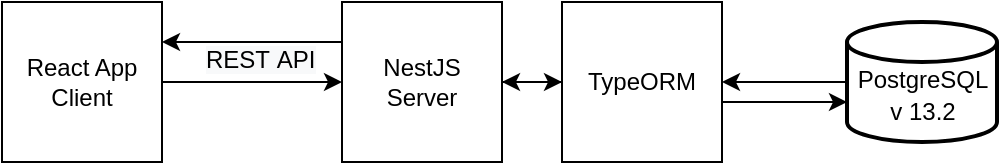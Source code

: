 <mxfile version="14.6.13" type="device"><diagram id="y_7KYcEFWp9tHcOCrUVZ" name="Page-1"><mxGraphModel dx="1566" dy="846" grid="0" gridSize="10" guides="1" tooltips="1" connect="1" arrows="1" fold="1" page="1" pageScale="1" pageWidth="1169" pageHeight="827" math="0" shadow="0"><root><mxCell id="0"/><mxCell id="1" parent="0"/><mxCell id="Be3h38w2uQI4inBca7rN-8" value="&lt;span style=&quot;color: rgba(0 , 0 , 0 , 0) ; font-family: monospace ; font-size: 0px ; background-color: rgb(248 , 249 , 250)&quot;&gt;%3CmxGraphModel%3E%3Croot%3E%3CmxCell%20id%3D%220%22%2F%3E%3CmxCell%20id%3D%221%22%20parent%3D%220%22%2F%3E%3CmxCell%20id%3D%222%22%20style%3D%22edgeStyle%3DorthogonalEdgeStyle%3Brounded%3D0%3BorthogonalLoop%3D1%3BjettySize%3Dauto%3Bhtml%3D1%3B%22%20edge%3D%221%22%20parent%3D%221%22%3E%3CmxGeometry%20relative%3D%221%22%20as%3D%22geometry%22%3E%3CArray%20as%3D%22points%22%2F%3E%3CmxPoint%20x%3D%22622.5%22%20y%3D%22330%22%20as%3D%22sourcePoint%22%2F%3E%3CmxPoint%20x%3D%22560%22%20y%3D%22330%22%20as%3D%22targetPoint%22%2F%3E%3C%2FmxGeometry%3E%3C%2FmxCell%3E%3C%2Froot%3E%3C%2FmxGraphModel%3E&lt;/span&gt;" style="edgeStyle=orthogonalEdgeStyle;rounded=0;orthogonalLoop=1;jettySize=auto;html=1;" parent="1" source="Be3h38w2uQI4inBca7rN-6" target="Be3h38w2uQI4inBca7rN-2" edge="1"><mxGeometry relative="1" as="geometry"><Array as="points"/><mxPoint x="860" y="330" as="sourcePoint"/></mxGeometry></mxCell><mxCell id="Be3h38w2uQI4inBca7rN-10" style="edgeStyle=orthogonalEdgeStyle;rounded=0;orthogonalLoop=1;jettySize=auto;html=1;" parent="1" source="Be3h38w2uQI4inBca7rN-1" target="Be3h38w2uQI4inBca7rN-2" edge="1"><mxGeometry relative="1" as="geometry"><Array as="points"><mxPoint x="480" y="330"/><mxPoint x="480" y="330"/></Array></mxGeometry></mxCell><mxCell id="Be3h38w2uQI4inBca7rN-1" value="NestJS&lt;br&gt;Server" style="whiteSpace=wrap;html=1;aspect=fixed;" parent="1" vertex="1"><mxGeometry x="370" y="290" width="80" height="80" as="geometry"/></mxCell><mxCell id="Be3h38w2uQI4inBca7rN-9" style="edgeStyle=orthogonalEdgeStyle;rounded=0;orthogonalLoop=1;jettySize=auto;html=1;" parent="1" source="Be3h38w2uQI4inBca7rN-2" target="Be3h38w2uQI4inBca7rN-1" edge="1"><mxGeometry relative="1" as="geometry"><Array as="points"><mxPoint x="480" y="310"/><mxPoint x="480" y="310"/></Array></mxGeometry></mxCell><mxCell id="Be3h38w2uQI4inBca7rN-2" value="TypeORM" style="whiteSpace=wrap;html=1;aspect=fixed;" parent="1" vertex="1"><mxGeometry x="480" y="290" width="80" height="80" as="geometry"/></mxCell><mxCell id="Be3h38w2uQI4inBca7rN-6" value="&lt;p style=&quot;line-height: 130%&quot;&gt;PostgreSQL&lt;br&gt;v 13.2&lt;/p&gt;" style="strokeWidth=2;html=1;shape=mxgraph.flowchart.database;whiteSpace=wrap;spacing=2;spacingTop=13;" parent="1" vertex="1"><mxGeometry x="622.5" y="300" width="75" height="60" as="geometry"/></mxCell><mxCell id="Be3h38w2uQI4inBca7rN-11" style="edgeStyle=orthogonalEdgeStyle;rounded=0;orthogonalLoop=1;jettySize=auto;html=1;" parent="1" source="Be3h38w2uQI4inBca7rN-15" target="Be3h38w2uQI4inBca7rN-1" edge="1"><mxGeometry relative="1" as="geometry"><mxPoint x="365" y="330.029" as="targetPoint"/><Array as="points"/><mxPoint x="330" y="330" as="sourcePoint"/></mxGeometry></mxCell><mxCell id="Be3h38w2uQI4inBca7rN-13" style="edgeStyle=orthogonalEdgeStyle;rounded=0;orthogonalLoop=1;jettySize=auto;html=1;" parent="1" source="Be3h38w2uQI4inBca7rN-1" target="Be3h38w2uQI4inBca7rN-15" edge="1"><mxGeometry relative="1" as="geometry"><mxPoint x="365" y="310.029" as="sourcePoint"/><Array as="points"><mxPoint x="290" y="310"/><mxPoint x="290" y="310"/></Array><mxPoint x="330" y="310.029" as="targetPoint"/></mxGeometry></mxCell><mxCell id="Be3h38w2uQI4inBca7rN-15" value="React App&lt;br&gt;Client" style="whiteSpace=wrap;html=1;aspect=fixed;" parent="1" vertex="1"><mxGeometry x="200" y="290" width="80" height="80" as="geometry"/></mxCell><mxCell id="NHq63aEtXOH04bYxnbsR-1" value="&lt;span style=&quot;color: rgb(0 , 0 , 0) ; font-family: &amp;#34;helvetica&amp;#34; ; font-size: 12px ; font-style: normal ; font-weight: 400 ; letter-spacing: normal ; text-align: center ; text-indent: 0px ; text-transform: none ; word-spacing: 0px ; background-color: rgb(248 , 249 , 250) ; display: inline ; float: none&quot;&gt;REST&amp;nbsp;&lt;/span&gt;&lt;span style=&quot;color: rgb(0 , 0 , 0) ; font-family: &amp;#34;helvetica&amp;#34; ; font-size: 12px ; font-style: normal ; font-weight: 400 ; letter-spacing: normal ; text-align: center ; text-indent: 0px ; text-transform: none ; word-spacing: 0px ; background-color: rgb(248 , 249 , 250) ; display: inline ; float: none&quot;&gt;API&lt;/span&gt;" style="text;whiteSpace=wrap;html=1;" parent="1" vertex="1"><mxGeometry x="300" y="305" width="60" height="40" as="geometry"/></mxCell><mxCell id="ugSwrNkYx7RPHhe4k_Qf-1" value="&lt;span style=&quot;color: rgba(0 , 0 , 0 , 0) ; font-family: monospace ; font-size: 0px ; background-color: rgb(248 , 249 , 250)&quot;&gt;%3CmxGraphModel%3E%3Croot%3E%3CmxCell%20id%3D%220%22%2F%3E%3CmxCell%20id%3D%221%22%20parent%3D%220%22%2F%3E%3CmxCell%20id%3D%222%22%20style%3D%22edgeStyle%3DorthogonalEdgeStyle%3Brounded%3D0%3BorthogonalLoop%3D1%3BjettySize%3Dauto%3Bhtml%3D1%3B%22%20edge%3D%221%22%20parent%3D%221%22%3E%3CmxGeometry%20relative%3D%221%22%20as%3D%22geometry%22%3E%3CArray%20as%3D%22points%22%2F%3E%3CmxPoint%20x%3D%22622.5%22%20y%3D%22330%22%20as%3D%22sourcePoint%22%2F%3E%3CmxPoint%20x%3D%22560%22%20y%3D%22330%22%20as%3D%22targetPoint%22%2F%3E%3C%2FmxGeometry%3E%3C%2FmxCell%3E%3C%2Froot%3E%3C%2FmxGraphModel%3E&lt;/span&gt;" style="edgeStyle=orthogonalEdgeStyle;rounded=0;orthogonalLoop=1;jettySize=auto;html=1;" parent="1" source="Be3h38w2uQI4inBca7rN-2" target="Be3h38w2uQI4inBca7rN-6" edge="1"><mxGeometry relative="1" as="geometry"><Array as="points"><mxPoint x="590" y="340"/><mxPoint x="590" y="340"/></Array><mxPoint x="632.5" y="340" as="sourcePoint"/><mxPoint x="590" y="440" as="targetPoint"/></mxGeometry></mxCell></root></mxGraphModel></diagram></mxfile>